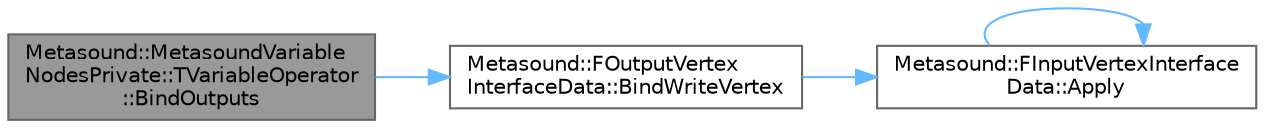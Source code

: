 digraph "Metasound::MetasoundVariableNodesPrivate::TVariableOperator::BindOutputs"
{
 // INTERACTIVE_SVG=YES
 // LATEX_PDF_SIZE
  bgcolor="transparent";
  edge [fontname=Helvetica,fontsize=10,labelfontname=Helvetica,labelfontsize=10];
  node [fontname=Helvetica,fontsize=10,shape=box,height=0.2,width=0.4];
  rankdir="LR";
  Node1 [id="Node000001",label="Metasound::MetasoundVariable\lNodesPrivate::TVariableOperator\l::BindOutputs",height=0.2,width=0.4,color="gray40", fillcolor="grey60", style="filled", fontcolor="black",tooltip="BindOutputs binds data references in the IOperator with the FOutputVertexInterfaceData."];
  Node1 -> Node2 [id="edge1_Node000001_Node000002",color="steelblue1",style="solid",tooltip=" "];
  Node2 [id="Node000002",label="Metasound::FOutputVertex\lInterfaceData::BindWriteVertex",height=0.2,width=0.4,color="grey40", fillcolor="white", style="filled",URL="$d5/d2c/classMetasound_1_1FOutputVertexInterfaceData.html#a25dc5b2741e8c2d546d1ae46df23cae3",tooltip="Bind a write vertex from a write reference."];
  Node2 -> Node3 [id="edge2_Node000002_Node000003",color="steelblue1",style="solid",tooltip=" "];
  Node3 [id="Node000003",label="Metasound::FInputVertexInterface\lData::Apply",height=0.2,width=0.4,color="grey40", fillcolor="white", style="filled",URL="$da/da4/classMetasound_1_1FInputVertexInterfaceData.html#a36803bfcf559df9d8daaed4549aa9673",tooltip=" "];
  Node3 -> Node3 [id="edge3_Node000003_Node000003",color="steelblue1",style="solid",tooltip=" "];
}
